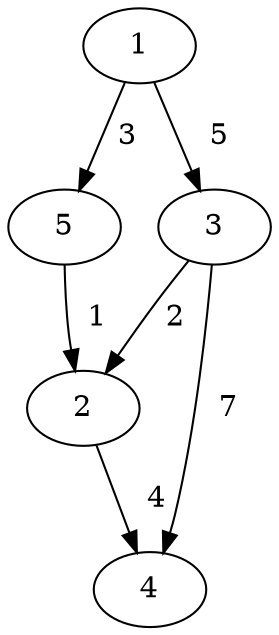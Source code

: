 digraph G {

    1 -> 5 [label = " 3"];
    5 -> 2 [label = "  1"];
    1 -> 3 [label = "   5"];
    3 -> 2 [label = " 2"];
    2 -> 4 [label = "   4"];
    3 -> 4 [label = "  7"];
}